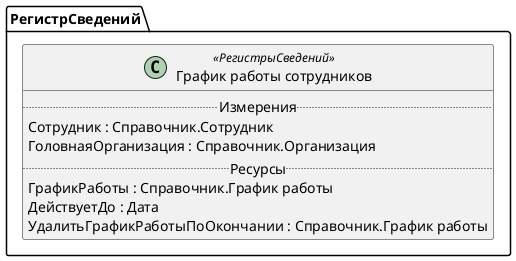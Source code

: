 ﻿@startuml ГрафикРаботыСотрудников
'!include templates.wsd
'..\include templates.wsd
class РегистрСведений.ГрафикРаботыСотрудников as "График работы сотрудников" <<РегистрыСведений>>
{
..Измерения..
Сотрудник : Справочник.Сотрудник
ГоловнаяОрганизация : Справочник.Организация
..Ресурсы..
ГрафикРаботы : Справочник.График работы
ДействуетДо : Дата
УдалитьГрафикРаботыПоОкончании : Справочник.График работы
}
@enduml
